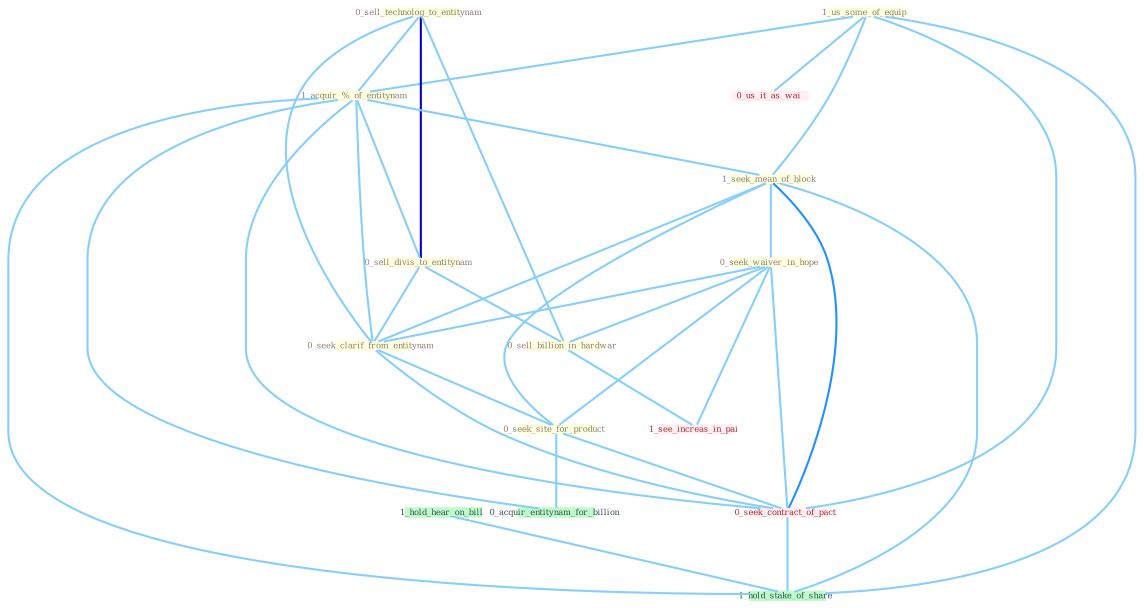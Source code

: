 Graph G{ 
    node
    [shape=polygon,style=filled,width=.5,height=.06,color="#BDFCC9",fixedsize=true,fontsize=4,
    fontcolor="#2f4f4f"];
    {node
    [color="#ffffe0", fontcolor="#8b7d6b"] "1_us_some_of_equip " "0_sell_technolog_to_entitynam " "1_acquir_%_of_entitynam " "1_seek_mean_of_block " "0_seek_waiver_in_hope " "0_sell_divis_to_entitynam " "0_seek_clarif_from_entitynam " "0_sell_billion_in_hardwar " "0_seek_site_for_product "}
{node [color="#fff0f5", fontcolor="#b22222"] "0_seek_contract_of_pact " "0_us_it_as_wai " "1_see_increas_in_pai "}
edge [color="#B0E2FF"];

	"1_us_some_of_equip " -- "1_acquir_%_of_entitynam " [w="1", color="#87cefa" ];
	"1_us_some_of_equip " -- "1_seek_mean_of_block " [w="1", color="#87cefa" ];
	"1_us_some_of_equip " -- "0_seek_contract_of_pact " [w="1", color="#87cefa" ];
	"1_us_some_of_equip " -- "0_us_it_as_wai " [w="1", color="#87cefa" ];
	"1_us_some_of_equip " -- "1_hold_stake_of_share " [w="1", color="#87cefa" ];
	"0_sell_technolog_to_entitynam " -- "1_acquir_%_of_entitynam " [w="1", color="#87cefa" ];
	"0_sell_technolog_to_entitynam " -- "0_sell_divis_to_entitynam " [w="3", color="#0000cd" , len=0.6];
	"0_sell_technolog_to_entitynam " -- "0_seek_clarif_from_entitynam " [w="1", color="#87cefa" ];
	"0_sell_technolog_to_entitynam " -- "0_sell_billion_in_hardwar " [w="1", color="#87cefa" ];
	"1_acquir_%_of_entitynam " -- "1_seek_mean_of_block " [w="1", color="#87cefa" ];
	"1_acquir_%_of_entitynam " -- "0_sell_divis_to_entitynam " [w="1", color="#87cefa" ];
	"1_acquir_%_of_entitynam " -- "0_seek_clarif_from_entitynam " [w="1", color="#87cefa" ];
	"1_acquir_%_of_entitynam " -- "0_seek_contract_of_pact " [w="1", color="#87cefa" ];
	"1_acquir_%_of_entitynam " -- "0_acquir_entitynam_for_billion " [w="1", color="#87cefa" ];
	"1_acquir_%_of_entitynam " -- "1_hold_stake_of_share " [w="1", color="#87cefa" ];
	"1_seek_mean_of_block " -- "0_seek_waiver_in_hope " [w="1", color="#87cefa" ];
	"1_seek_mean_of_block " -- "0_seek_clarif_from_entitynam " [w="1", color="#87cefa" ];
	"1_seek_mean_of_block " -- "0_seek_site_for_product " [w="1", color="#87cefa" ];
	"1_seek_mean_of_block " -- "0_seek_contract_of_pact " [w="2", color="#1e90ff" , len=0.8];
	"1_seek_mean_of_block " -- "1_hold_stake_of_share " [w="1", color="#87cefa" ];
	"0_seek_waiver_in_hope " -- "0_seek_clarif_from_entitynam " [w="1", color="#87cefa" ];
	"0_seek_waiver_in_hope " -- "0_sell_billion_in_hardwar " [w="1", color="#87cefa" ];
	"0_seek_waiver_in_hope " -- "0_seek_site_for_product " [w="1", color="#87cefa" ];
	"0_seek_waiver_in_hope " -- "0_seek_contract_of_pact " [w="1", color="#87cefa" ];
	"0_seek_waiver_in_hope " -- "1_see_increas_in_pai " [w="1", color="#87cefa" ];
	"0_sell_divis_to_entitynam " -- "0_seek_clarif_from_entitynam " [w="1", color="#87cefa" ];
	"0_sell_divis_to_entitynam " -- "0_sell_billion_in_hardwar " [w="1", color="#87cefa" ];
	"0_seek_clarif_from_entitynam " -- "0_seek_site_for_product " [w="1", color="#87cefa" ];
	"0_seek_clarif_from_entitynam " -- "0_seek_contract_of_pact " [w="1", color="#87cefa" ];
	"0_sell_billion_in_hardwar " -- "1_see_increas_in_pai " [w="1", color="#87cefa" ];
	"0_seek_site_for_product " -- "0_seek_contract_of_pact " [w="1", color="#87cefa" ];
	"0_seek_site_for_product " -- "0_acquir_entitynam_for_billion " [w="1", color="#87cefa" ];
	"0_seek_contract_of_pact " -- "1_hold_stake_of_share " [w="1", color="#87cefa" ];
	"1_hold_hear_on_bill " -- "1_hold_stake_of_share " [w="1", color="#87cefa" ];
}